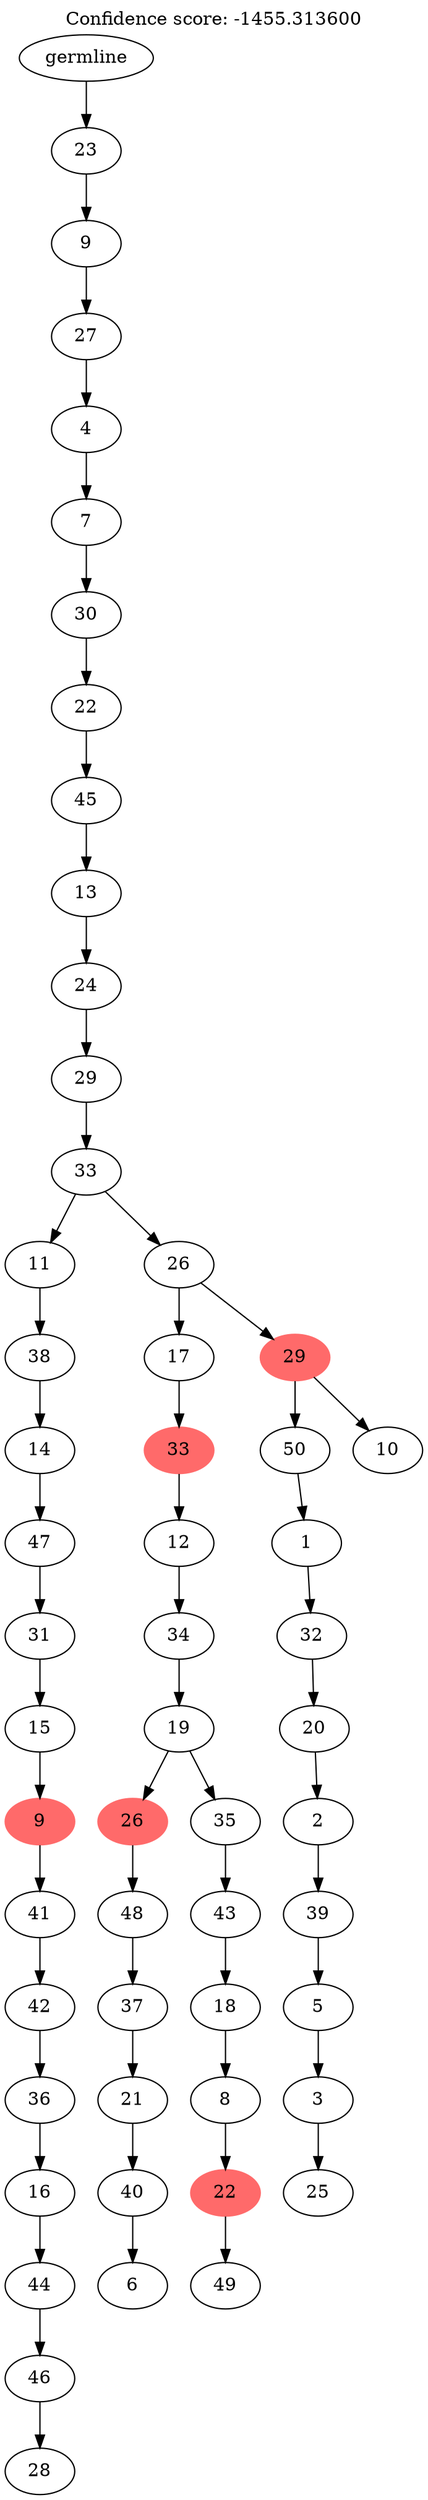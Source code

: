 digraph g {
	"54" -> "55";
	"55" [label="28"];
	"53" -> "54";
	"54" [label="46"];
	"52" -> "53";
	"53" [label="44"];
	"51" -> "52";
	"52" [label="16"];
	"50" -> "51";
	"51" [label="36"];
	"49" -> "50";
	"50" [label="42"];
	"48" -> "49";
	"49" [label="41"];
	"47" -> "48";
	"48" [color=indianred1, style=filled, label="9"];
	"46" -> "47";
	"47" [label="15"];
	"45" -> "46";
	"46" [label="31"];
	"44" -> "45";
	"45" [label="47"];
	"43" -> "44";
	"44" [label="14"];
	"42" -> "43";
	"43" [label="38"];
	"40" -> "41";
	"41" [label="6"];
	"39" -> "40";
	"40" [label="40"];
	"38" -> "39";
	"39" [label="21"];
	"37" -> "38";
	"38" [label="37"];
	"36" -> "37";
	"37" [label="48"];
	"34" -> "35";
	"35" [label="49"];
	"33" -> "34";
	"34" [color=indianred1, style=filled, label="22"];
	"32" -> "33";
	"33" [label="8"];
	"31" -> "32";
	"32" [label="18"];
	"30" -> "31";
	"31" [label="43"];
	"29" -> "30";
	"30" [label="35"];
	"29" -> "36";
	"36" [color=indianred1, style=filled, label="26"];
	"28" -> "29";
	"29" [label="19"];
	"27" -> "28";
	"28" [label="34"];
	"26" -> "27";
	"27" [label="12"];
	"25" -> "26";
	"26" [color=indianred1, style=filled, label="33"];
	"22" -> "23";
	"23" [label="25"];
	"21" -> "22";
	"22" [label="3"];
	"20" -> "21";
	"21" [label="5"];
	"19" -> "20";
	"20" [label="39"];
	"18" -> "19";
	"19" [label="2"];
	"17" -> "18";
	"18" [label="20"];
	"16" -> "17";
	"17" [label="32"];
	"15" -> "16";
	"16" [label="1"];
	"14" -> "15";
	"15" [label="50"];
	"14" -> "24";
	"24" [label="10"];
	"13" -> "14";
	"14" [color=indianred1, style=filled, label="29"];
	"13" -> "25";
	"25" [label="17"];
	"12" -> "13";
	"13" [label="26"];
	"12" -> "42";
	"42" [label="11"];
	"11" -> "12";
	"12" [label="33"];
	"10" -> "11";
	"11" [label="29"];
	"9" -> "10";
	"10" [label="24"];
	"8" -> "9";
	"9" [label="13"];
	"7" -> "8";
	"8" [label="45"];
	"6" -> "7";
	"7" [label="22"];
	"5" -> "6";
	"6" [label="30"];
	"4" -> "5";
	"5" [label="7"];
	"3" -> "4";
	"4" [label="4"];
	"2" -> "3";
	"3" [label="27"];
	"1" -> "2";
	"2" [label="9"];
	"0" -> "1";
	"1" [label="23"];
	"0" [label="germline"];
	labelloc="t";
	label="Confidence score: -1455.313600";
}
